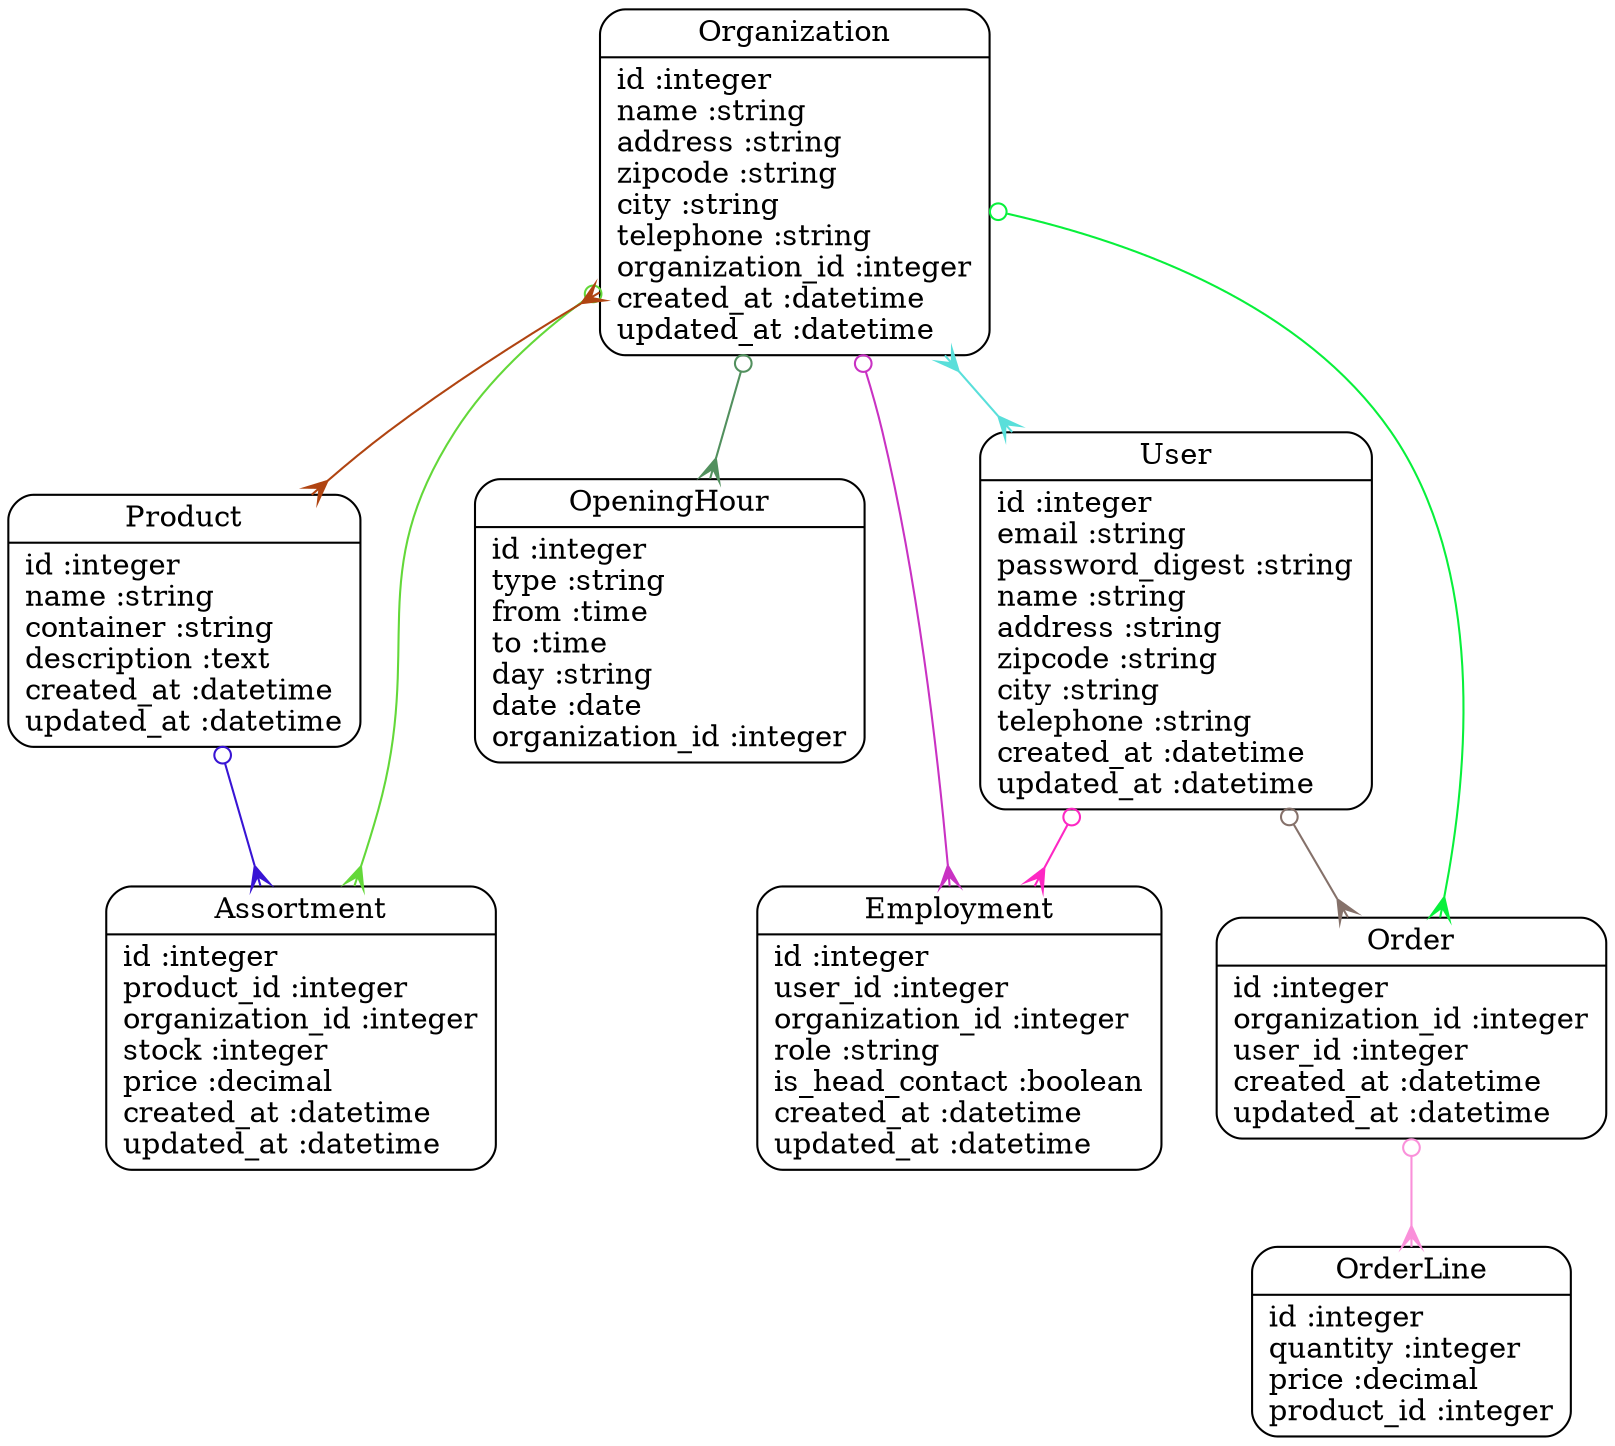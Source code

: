 digraph models_diagram {
	graph[overlap=false, splines=true]
	"Assortment" [shape=Mrecord, label="{Assortment|id :integer\lproduct_id :integer\lorganization_id :integer\lstock :integer\lprice :decimal\lcreated_at :datetime\lupdated_at :datetime\l}"]
	"Employment" [shape=Mrecord, label="{Employment|id :integer\luser_id :integer\lorganization_id :integer\lrole :string\lis_head_contact :boolean\lcreated_at :datetime\lupdated_at :datetime\l}"]
	"OpeningHour" [shape=Mrecord, label="{OpeningHour|id :integer\ltype :string\lfrom :time\lto :time\lday :string\ldate :date\lorganization_id :integer\l}"]
	"Order" [shape=Mrecord, label="{Order|id :integer\lorganization_id :integer\luser_id :integer\lcreated_at :datetime\lupdated_at :datetime\l}"]
	"OrderLine" [shape=Mrecord, label="{OrderLine|id :integer\lquantity :integer\lprice :decimal\lproduct_id :integer\l}"]
	"Organization" [shape=Mrecord, label="{Organization|id :integer\lname :string\laddress :string\lzipcode :string\lcity :string\ltelephone :string\lorganization_id :integer\lcreated_at :datetime\lupdated_at :datetime\l}"]
	"Product" [shape=Mrecord, label="{Product|id :integer\lname :string\lcontainer :string\ldescription :text\lcreated_at :datetime\lupdated_at :datetime\l}"]
	"User" [shape=Mrecord, label="{User|id :integer\lemail :string\lpassword_digest :string\lname :string\laddress :string\lzipcode :string\lcity :string\ltelephone :string\lcreated_at :datetime\lupdated_at :datetime\l}"]
	"Order" -> "OrderLine" [arrowtail=odot, arrowhead=crow, dir=both color="#FA90DA"]
	"Organization" -> "Employment" [arrowtail=odot, arrowhead=crow, dir=both color="#C932C3"]
	"Organization" -> "User" [arrowtail=crow, arrowhead=crow, dir=both color="#59DFDA"]
	"Organization" -> "Order" [arrowtail=odot, arrowhead=crow, dir=both color="#08F03B"]
	"Organization" -> "OpeningHour" [arrowtail=odot, arrowhead=crow, dir=both color="#52905E"]
	"Organization" -> "Assortment" [arrowtail=odot, arrowhead=crow, dir=both color="#63D839"]
	"Organization" -> "Product" [arrowtail=crow, arrowhead=crow, dir=both color="#B04411"]
	"Product" -> "Assortment" [arrowtail=odot, arrowhead=crow, dir=both color="#3814D4"]
	"User" -> "Employment" [arrowtail=odot, arrowhead=crow, dir=both color="#FD27C3"]
	"User" -> "Order" [arrowtail=odot, arrowhead=crow, dir=both color="#85716A"]
}
